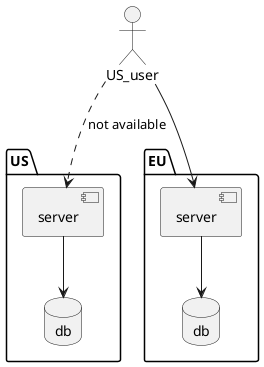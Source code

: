 @startuml
actor US_user
package US {
[server] as usserver
database db as usdb
usserver -d-> usdb
}

package EU {
[server] as euserver
database db as eudb
euserver -d-> eudb
}

US_user .d.> usserver : not available
US_user -d-> euserver
@enduml